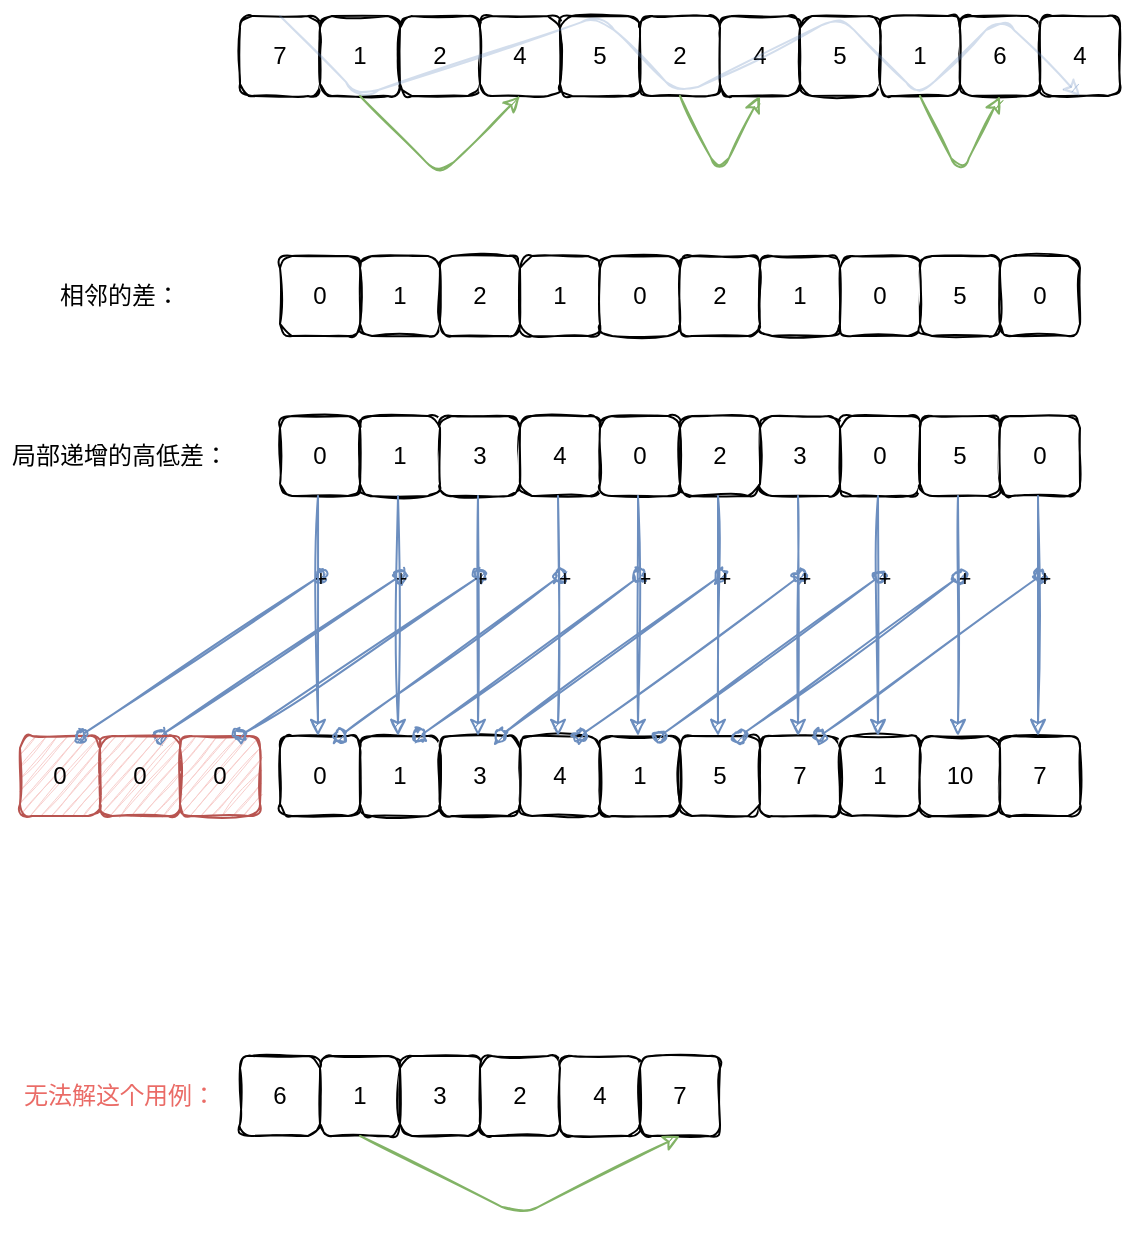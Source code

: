 <mxfile version="14.6.13" type="device"><diagram id="lsdYb9hDy08AbRWbecDC" name="第 1 页"><mxGraphModel dx="643" dy="389" grid="1" gridSize="10" guides="1" tooltips="1" connect="1" arrows="1" fold="1" page="1" pageScale="1" pageWidth="850" pageHeight="1100" math="0" shadow="0"><root><mxCell id="0"/><mxCell id="1" parent="0"/><mxCell id="5dxE4fSv7CDWtGONViVu-27" value="7" style="rounded=1;whiteSpace=wrap;html=1;sketch=1;" vertex="1" parent="1"><mxGeometry x="120" y="80" width="40" height="40" as="geometry"/></mxCell><mxCell id="5dxE4fSv7CDWtGONViVu-1" value="1" style="rounded=1;whiteSpace=wrap;html=1;sketch=1;" vertex="1" parent="1"><mxGeometry x="160" y="80" width="40" height="40" as="geometry"/></mxCell><mxCell id="5dxE4fSv7CDWtGONViVu-2" value="2" style="rounded=1;whiteSpace=wrap;html=1;sketch=1;" vertex="1" parent="1"><mxGeometry x="200" y="80" width="40" height="40" as="geometry"/></mxCell><mxCell id="5dxE4fSv7CDWtGONViVu-3" value="4" style="rounded=1;whiteSpace=wrap;html=1;sketch=1;" vertex="1" parent="1"><mxGeometry x="240" y="80" width="40" height="40" as="geometry"/></mxCell><mxCell id="5dxE4fSv7CDWtGONViVu-4" value="5" style="rounded=1;whiteSpace=wrap;html=1;sketch=1;" vertex="1" parent="1"><mxGeometry x="280" y="80" width="40" height="40" as="geometry"/></mxCell><mxCell id="5dxE4fSv7CDWtGONViVu-5" value="2" style="rounded=1;whiteSpace=wrap;html=1;sketch=1;" vertex="1" parent="1"><mxGeometry x="320" y="80" width="40" height="40" as="geometry"/></mxCell><mxCell id="5dxE4fSv7CDWtGONViVu-6" value="4" style="rounded=1;whiteSpace=wrap;html=1;sketch=1;" vertex="1" parent="1"><mxGeometry x="360" y="80" width="40" height="40" as="geometry"/></mxCell><mxCell id="5dxE4fSv7CDWtGONViVu-7" value="5" style="rounded=1;whiteSpace=wrap;html=1;sketch=1;" vertex="1" parent="1"><mxGeometry x="400" y="80" width="40" height="40" as="geometry"/></mxCell><mxCell id="5dxE4fSv7CDWtGONViVu-8" value="1" style="rounded=1;whiteSpace=wrap;html=1;sketch=1;" vertex="1" parent="1"><mxGeometry x="440" y="80" width="40" height="40" as="geometry"/></mxCell><mxCell id="5dxE4fSv7CDWtGONViVu-9" value="6" style="rounded=1;whiteSpace=wrap;html=1;sketch=1;" vertex="1" parent="1"><mxGeometry x="480" y="80" width="40" height="40" as="geometry"/></mxCell><mxCell id="5dxE4fSv7CDWtGONViVu-10" value="4" style="rounded=1;whiteSpace=wrap;html=1;sketch=1;" vertex="1" parent="1"><mxGeometry x="520" y="80" width="40" height="40" as="geometry"/></mxCell><mxCell id="5dxE4fSv7CDWtGONViVu-11" value="" style="endArrow=classic;html=1;sketch=1;fillColor=#dae8fc;strokeColor=#6c8ebf;opacity=30;" edge="1" parent="1"><mxGeometry width="50" height="50" relative="1" as="geometry"><mxPoint x="140" y="80" as="sourcePoint"/><mxPoint x="540" y="120" as="targetPoint"/><Array as="points"><mxPoint x="180" y="120"/><mxPoint x="300" y="80"/><mxPoint x="340" y="120"/><mxPoint x="420" y="80"/><mxPoint x="460" y="120"/><mxPoint x="500" y="80"/></Array></mxGeometry></mxCell><mxCell id="5dxE4fSv7CDWtGONViVu-14" value="" style="endArrow=classic;html=1;sketch=1;fillColor=#d5e8d4;strokeColor=#82b366;" edge="1" parent="1"><mxGeometry width="50" height="50" relative="1" as="geometry"><mxPoint x="180" y="120" as="sourcePoint"/><mxPoint x="260" y="120" as="targetPoint"/><Array as="points"><mxPoint x="220" y="160"/></Array></mxGeometry></mxCell><mxCell id="5dxE4fSv7CDWtGONViVu-15" value="" style="endArrow=classic;html=1;sketch=1;fillColor=#d5e8d4;strokeColor=#82b366;" edge="1" parent="1"><mxGeometry width="50" height="50" relative="1" as="geometry"><mxPoint x="340" y="120" as="sourcePoint"/><mxPoint x="380" y="120" as="targetPoint"/><Array as="points"><mxPoint x="360" y="160"/></Array></mxGeometry></mxCell><mxCell id="5dxE4fSv7CDWtGONViVu-16" value="" style="endArrow=classic;html=1;sketch=1;fillColor=#d5e8d4;strokeColor=#82b366;" edge="1" parent="1"><mxGeometry width="50" height="50" relative="1" as="geometry"><mxPoint x="460" y="120" as="sourcePoint"/><mxPoint x="500" y="120" as="targetPoint"/><Array as="points"><mxPoint x="480" y="160"/></Array></mxGeometry></mxCell><mxCell id="5dxE4fSv7CDWtGONViVu-17" value="1" style="rounded=1;whiteSpace=wrap;html=1;sketch=1;" vertex="1" parent="1"><mxGeometry x="180" y="200" width="40" height="40" as="geometry"/></mxCell><mxCell id="5dxE4fSv7CDWtGONViVu-18" value="2" style="rounded=1;whiteSpace=wrap;html=1;sketch=1;" vertex="1" parent="1"><mxGeometry x="220" y="200" width="40" height="40" as="geometry"/></mxCell><mxCell id="5dxE4fSv7CDWtGONViVu-19" value="1" style="rounded=1;whiteSpace=wrap;html=1;sketch=1;" vertex="1" parent="1"><mxGeometry x="260" y="200" width="40" height="40" as="geometry"/></mxCell><mxCell id="5dxE4fSv7CDWtGONViVu-20" value="0" style="rounded=1;whiteSpace=wrap;html=1;sketch=1;" vertex="1" parent="1"><mxGeometry x="300" y="200" width="40" height="40" as="geometry"/></mxCell><mxCell id="5dxE4fSv7CDWtGONViVu-21" value="2" style="rounded=1;whiteSpace=wrap;html=1;sketch=1;" vertex="1" parent="1"><mxGeometry x="340" y="200" width="40" height="40" as="geometry"/></mxCell><mxCell id="5dxE4fSv7CDWtGONViVu-22" value="1" style="rounded=1;whiteSpace=wrap;html=1;sketch=1;" vertex="1" parent="1"><mxGeometry x="380" y="200" width="40" height="40" as="geometry"/></mxCell><mxCell id="5dxE4fSv7CDWtGONViVu-23" value="0" style="rounded=1;whiteSpace=wrap;html=1;sketch=1;" vertex="1" parent="1"><mxGeometry x="420" y="200" width="40" height="40" as="geometry"/></mxCell><mxCell id="5dxE4fSv7CDWtGONViVu-24" value="5" style="rounded=1;whiteSpace=wrap;html=1;sketch=1;" vertex="1" parent="1"><mxGeometry x="460" y="200" width="40" height="40" as="geometry"/></mxCell><mxCell id="5dxE4fSv7CDWtGONViVu-25" value="0" style="rounded=1;whiteSpace=wrap;html=1;sketch=1;" vertex="1" parent="1"><mxGeometry x="500" y="200" width="40" height="40" as="geometry"/></mxCell><mxCell id="5dxE4fSv7CDWtGONViVu-28" value="0" style="rounded=1;whiteSpace=wrap;html=1;sketch=1;" vertex="1" parent="1"><mxGeometry x="140" y="200" width="40" height="40" as="geometry"/></mxCell><mxCell id="5dxE4fSv7CDWtGONViVu-29" value="1" style="rounded=1;whiteSpace=wrap;html=1;sketch=1;" vertex="1" parent="1"><mxGeometry x="180" y="280" width="40" height="40" as="geometry"/></mxCell><mxCell id="5dxE4fSv7CDWtGONViVu-30" value="3" style="rounded=1;whiteSpace=wrap;html=1;sketch=1;" vertex="1" parent="1"><mxGeometry x="220" y="280" width="40" height="40" as="geometry"/></mxCell><mxCell id="5dxE4fSv7CDWtGONViVu-31" value="4" style="rounded=1;whiteSpace=wrap;html=1;sketch=1;" vertex="1" parent="1"><mxGeometry x="260" y="280" width="40" height="40" as="geometry"/></mxCell><mxCell id="5dxE4fSv7CDWtGONViVu-32" value="0" style="rounded=1;whiteSpace=wrap;html=1;sketch=1;" vertex="1" parent="1"><mxGeometry x="300" y="280" width="40" height="40" as="geometry"/></mxCell><mxCell id="5dxE4fSv7CDWtGONViVu-33" value="2" style="rounded=1;whiteSpace=wrap;html=1;sketch=1;" vertex="1" parent="1"><mxGeometry x="340" y="280" width="40" height="40" as="geometry"/></mxCell><mxCell id="5dxE4fSv7CDWtGONViVu-34" value="3" style="rounded=1;whiteSpace=wrap;html=1;sketch=1;" vertex="1" parent="1"><mxGeometry x="380" y="280" width="40" height="40" as="geometry"/></mxCell><mxCell id="5dxE4fSv7CDWtGONViVu-35" value="0" style="rounded=1;whiteSpace=wrap;html=1;sketch=1;" vertex="1" parent="1"><mxGeometry x="420" y="280" width="40" height="40" as="geometry"/></mxCell><mxCell id="5dxE4fSv7CDWtGONViVu-36" value="5" style="rounded=1;whiteSpace=wrap;html=1;sketch=1;" vertex="1" parent="1"><mxGeometry x="460" y="280" width="40" height="40" as="geometry"/></mxCell><mxCell id="5dxE4fSv7CDWtGONViVu-37" value="0" style="rounded=1;whiteSpace=wrap;html=1;sketch=1;" vertex="1" parent="1"><mxGeometry x="500" y="280" width="40" height="40" as="geometry"/></mxCell><mxCell id="5dxE4fSv7CDWtGONViVu-38" value="0" style="rounded=1;whiteSpace=wrap;html=1;sketch=1;" vertex="1" parent="1"><mxGeometry x="140" y="280" width="40" height="40" as="geometry"/></mxCell><mxCell id="5dxE4fSv7CDWtGONViVu-39" value="1" style="rounded=1;whiteSpace=wrap;html=1;sketch=1;" vertex="1" parent="1"><mxGeometry x="180" y="440" width="40" height="40" as="geometry"/></mxCell><mxCell id="5dxE4fSv7CDWtGONViVu-40" value="3" style="rounded=1;whiteSpace=wrap;html=1;sketch=1;" vertex="1" parent="1"><mxGeometry x="220" y="440" width="40" height="40" as="geometry"/></mxCell><mxCell id="5dxE4fSv7CDWtGONViVu-41" value="4" style="rounded=1;whiteSpace=wrap;html=1;sketch=1;" vertex="1" parent="1"><mxGeometry x="260" y="440" width="40" height="40" as="geometry"/></mxCell><mxCell id="5dxE4fSv7CDWtGONViVu-42" value="1" style="rounded=1;whiteSpace=wrap;html=1;sketch=1;" vertex="1" parent="1"><mxGeometry x="300" y="440" width="40" height="40" as="geometry"/></mxCell><mxCell id="5dxE4fSv7CDWtGONViVu-43" value="5" style="rounded=1;whiteSpace=wrap;html=1;sketch=1;" vertex="1" parent="1"><mxGeometry x="340" y="440" width="40" height="40" as="geometry"/></mxCell><mxCell id="5dxE4fSv7CDWtGONViVu-44" value="7" style="rounded=1;whiteSpace=wrap;html=1;sketch=1;" vertex="1" parent="1"><mxGeometry x="380" y="440" width="40" height="40" as="geometry"/></mxCell><mxCell id="5dxE4fSv7CDWtGONViVu-45" value="1" style="rounded=1;whiteSpace=wrap;html=1;sketch=1;" vertex="1" parent="1"><mxGeometry x="420" y="440" width="40" height="40" as="geometry"/></mxCell><mxCell id="5dxE4fSv7CDWtGONViVu-46" value="10" style="rounded=1;whiteSpace=wrap;html=1;sketch=1;" vertex="1" parent="1"><mxGeometry x="460" y="440" width="40" height="40" as="geometry"/></mxCell><mxCell id="5dxE4fSv7CDWtGONViVu-47" value="7" style="rounded=1;whiteSpace=wrap;html=1;sketch=1;" vertex="1" parent="1"><mxGeometry x="500" y="440" width="40" height="40" as="geometry"/></mxCell><mxCell id="5dxE4fSv7CDWtGONViVu-48" value="0" style="rounded=1;whiteSpace=wrap;html=1;sketch=1;" vertex="1" parent="1"><mxGeometry x="140" y="440" width="40" height="40" as="geometry"/></mxCell><mxCell id="5dxE4fSv7CDWtGONViVu-60" value="" style="endArrow=oval;html=1;sketch=1;fillColor=#dae8fc;strokeColor=#6c8ebf;startArrow=oval;startFill=1;endFill=1;exitX=0.75;exitY=0;exitDx=0;exitDy=0;" edge="1" parent="1" source="5dxE4fSv7CDWtGONViVu-83"><mxGeometry width="50" height="50" relative="1" as="geometry"><mxPoint x="80" y="320" as="sourcePoint"/><mxPoint x="200" y="360" as="targetPoint"/></mxGeometry></mxCell><mxCell id="5dxE4fSv7CDWtGONViVu-84" value="+" style="edgeLabel;html=1;align=center;verticalAlign=middle;resizable=0;points=[];labelBackgroundColor=none;" vertex="1" connectable="0" parent="5dxE4fSv7CDWtGONViVu-60"><mxGeometry x="0.613" relative="1" as="geometry"><mxPoint x="23" y="-15" as="offset"/></mxGeometry></mxCell><mxCell id="5dxE4fSv7CDWtGONViVu-62" value="" style="endArrow=classic;html=1;sketch=1;fillColor=#dae8fc;strokeColor=#6c8ebf;" edge="1" parent="1"><mxGeometry width="50" height="50" relative="1" as="geometry"><mxPoint x="199" y="320" as="sourcePoint"/><mxPoint x="199" y="440" as="targetPoint"/></mxGeometry></mxCell><mxCell id="5dxE4fSv7CDWtGONViVu-82" value="0" style="rounded=1;whiteSpace=wrap;html=1;sketch=1;fillColor=#f8cecc;strokeColor=#b85450;" vertex="1" parent="1"><mxGeometry x="90" y="440" width="40" height="40" as="geometry"/></mxCell><mxCell id="5dxE4fSv7CDWtGONViVu-83" value="0" style="rounded=1;whiteSpace=wrap;html=1;sketch=1;fillColor=#f8cecc;strokeColor=#b85450;" vertex="1" parent="1"><mxGeometry x="50" y="440" width="40" height="40" as="geometry"/></mxCell><mxCell id="5dxE4fSv7CDWtGONViVu-110" value="0" style="rounded=1;whiteSpace=wrap;html=1;sketch=1;fillColor=#f8cecc;strokeColor=#b85450;" vertex="1" parent="1"><mxGeometry x="10" y="440" width="40" height="40" as="geometry"/></mxCell><mxCell id="5dxE4fSv7CDWtGONViVu-111" value="" style="endArrow=oval;html=1;sketch=1;fillColor=#dae8fc;strokeColor=#6c8ebf;startArrow=oval;startFill=1;endFill=1;exitX=0.75;exitY=0;exitDx=0;exitDy=0;" edge="1" parent="1"><mxGeometry width="50" height="50" relative="1" as="geometry"><mxPoint x="40" y="440" as="sourcePoint"/><mxPoint x="160" y="360" as="targetPoint"/></mxGeometry></mxCell><mxCell id="5dxE4fSv7CDWtGONViVu-112" value="+" style="edgeLabel;html=1;align=center;verticalAlign=middle;resizable=0;points=[];labelBackgroundColor=none;" vertex="1" connectable="0" parent="5dxE4fSv7CDWtGONViVu-111"><mxGeometry x="0.613" relative="1" as="geometry"><mxPoint x="23" y="-15" as="offset"/></mxGeometry></mxCell><mxCell id="5dxE4fSv7CDWtGONViVu-113" value="" style="endArrow=classic;html=1;sketch=1;fillColor=#dae8fc;strokeColor=#6c8ebf;" edge="1" parent="1"><mxGeometry width="50" height="50" relative="1" as="geometry"><mxPoint x="159" y="320" as="sourcePoint"/><mxPoint x="159" y="440" as="targetPoint"/></mxGeometry></mxCell><mxCell id="5dxE4fSv7CDWtGONViVu-114" value="" style="endArrow=oval;html=1;sketch=1;fillColor=#dae8fc;strokeColor=#6c8ebf;startArrow=oval;startFill=1;endFill=1;exitX=0.75;exitY=0;exitDx=0;exitDy=0;" edge="1" parent="1"><mxGeometry width="50" height="50" relative="1" as="geometry"><mxPoint x="120" y="440" as="sourcePoint"/><mxPoint x="240" y="360" as="targetPoint"/></mxGeometry></mxCell><mxCell id="5dxE4fSv7CDWtGONViVu-115" value="+" style="edgeLabel;html=1;align=center;verticalAlign=middle;resizable=0;points=[];labelBackgroundColor=none;" vertex="1" connectable="0" parent="5dxE4fSv7CDWtGONViVu-114"><mxGeometry x="0.613" relative="1" as="geometry"><mxPoint x="23" y="-15" as="offset"/></mxGeometry></mxCell><mxCell id="5dxE4fSv7CDWtGONViVu-116" value="" style="endArrow=classic;html=1;sketch=1;fillColor=#dae8fc;strokeColor=#6c8ebf;" edge="1" parent="1"><mxGeometry width="50" height="50" relative="1" as="geometry"><mxPoint x="239" y="320" as="sourcePoint"/><mxPoint x="239" y="440" as="targetPoint"/></mxGeometry></mxCell><mxCell id="5dxE4fSv7CDWtGONViVu-117" value="" style="endArrow=oval;html=1;sketch=1;fillColor=#dae8fc;strokeColor=#6c8ebf;startArrow=oval;startFill=1;endFill=1;" edge="1" parent="1"><mxGeometry width="50" height="50" relative="1" as="geometry"><mxPoint x="170" y="440" as="sourcePoint"/><mxPoint x="280" y="360" as="targetPoint"/></mxGeometry></mxCell><mxCell id="5dxE4fSv7CDWtGONViVu-118" value="+" style="edgeLabel;html=1;align=center;verticalAlign=middle;resizable=0;points=[];labelBackgroundColor=none;" vertex="1" connectable="0" parent="5dxE4fSv7CDWtGONViVu-117"><mxGeometry x="0.613" relative="1" as="geometry"><mxPoint x="23" y="-15" as="offset"/></mxGeometry></mxCell><mxCell id="5dxE4fSv7CDWtGONViVu-119" value="" style="endArrow=classic;html=1;sketch=1;fillColor=#dae8fc;strokeColor=#6c8ebf;" edge="1" parent="1"><mxGeometry width="50" height="50" relative="1" as="geometry"><mxPoint x="279" y="320" as="sourcePoint"/><mxPoint x="279" y="440" as="targetPoint"/></mxGeometry></mxCell><mxCell id="5dxE4fSv7CDWtGONViVu-120" value="" style="endArrow=oval;html=1;sketch=1;fillColor=#dae8fc;strokeColor=#6c8ebf;startArrow=oval;startFill=1;endFill=1;" edge="1" parent="1"><mxGeometry width="50" height="50" relative="1" as="geometry"><mxPoint x="210" y="440" as="sourcePoint"/><mxPoint x="320" y="360" as="targetPoint"/></mxGeometry></mxCell><mxCell id="5dxE4fSv7CDWtGONViVu-121" value="+" style="edgeLabel;html=1;align=center;verticalAlign=middle;resizable=0;points=[];labelBackgroundColor=none;" vertex="1" connectable="0" parent="5dxE4fSv7CDWtGONViVu-120"><mxGeometry x="0.613" relative="1" as="geometry"><mxPoint x="23" y="-15" as="offset"/></mxGeometry></mxCell><mxCell id="5dxE4fSv7CDWtGONViVu-122" value="" style="endArrow=classic;html=1;sketch=1;fillColor=#dae8fc;strokeColor=#6c8ebf;" edge="1" parent="1"><mxGeometry width="50" height="50" relative="1" as="geometry"><mxPoint x="319" y="320" as="sourcePoint"/><mxPoint x="319" y="440" as="targetPoint"/></mxGeometry></mxCell><mxCell id="5dxE4fSv7CDWtGONViVu-123" value="" style="endArrow=oval;html=1;sketch=1;fillColor=#dae8fc;strokeColor=#6c8ebf;startArrow=oval;startFill=1;endFill=1;" edge="1" parent="1"><mxGeometry width="50" height="50" relative="1" as="geometry"><mxPoint x="250" y="440" as="sourcePoint"/><mxPoint x="360" y="360" as="targetPoint"/></mxGeometry></mxCell><mxCell id="5dxE4fSv7CDWtGONViVu-124" value="+" style="edgeLabel;html=1;align=center;verticalAlign=middle;resizable=0;points=[];labelBackgroundColor=none;" vertex="1" connectable="0" parent="5dxE4fSv7CDWtGONViVu-123"><mxGeometry x="0.613" relative="1" as="geometry"><mxPoint x="23" y="-15" as="offset"/></mxGeometry></mxCell><mxCell id="5dxE4fSv7CDWtGONViVu-125" value="" style="endArrow=classic;html=1;sketch=1;fillColor=#dae8fc;strokeColor=#6c8ebf;" edge="1" parent="1"><mxGeometry width="50" height="50" relative="1" as="geometry"><mxPoint x="359" y="320" as="sourcePoint"/><mxPoint x="359" y="440" as="targetPoint"/></mxGeometry></mxCell><mxCell id="5dxE4fSv7CDWtGONViVu-126" value="" style="endArrow=oval;html=1;sketch=1;fillColor=#dae8fc;strokeColor=#6c8ebf;startArrow=oval;startFill=1;endFill=1;" edge="1" parent="1"><mxGeometry width="50" height="50" relative="1" as="geometry"><mxPoint x="290" y="440" as="sourcePoint"/><mxPoint x="400" y="360" as="targetPoint"/></mxGeometry></mxCell><mxCell id="5dxE4fSv7CDWtGONViVu-127" value="+" style="edgeLabel;html=1;align=center;verticalAlign=middle;resizable=0;points=[];labelBackgroundColor=none;" vertex="1" connectable="0" parent="5dxE4fSv7CDWtGONViVu-126"><mxGeometry x="0.613" relative="1" as="geometry"><mxPoint x="23" y="-15" as="offset"/></mxGeometry></mxCell><mxCell id="5dxE4fSv7CDWtGONViVu-128" value="" style="endArrow=classic;html=1;sketch=1;fillColor=#dae8fc;strokeColor=#6c8ebf;" edge="1" parent="1"><mxGeometry width="50" height="50" relative="1" as="geometry"><mxPoint x="399" y="320" as="sourcePoint"/><mxPoint x="399" y="440" as="targetPoint"/></mxGeometry></mxCell><mxCell id="5dxE4fSv7CDWtGONViVu-129" value="" style="endArrow=oval;html=1;sketch=1;fillColor=#dae8fc;strokeColor=#6c8ebf;startArrow=oval;startFill=1;endFill=1;" edge="1" parent="1"><mxGeometry width="50" height="50" relative="1" as="geometry"><mxPoint x="330" y="440" as="sourcePoint"/><mxPoint x="440" y="360" as="targetPoint"/></mxGeometry></mxCell><mxCell id="5dxE4fSv7CDWtGONViVu-130" value="+" style="edgeLabel;html=1;align=center;verticalAlign=middle;resizable=0;points=[];labelBackgroundColor=none;" vertex="1" connectable="0" parent="5dxE4fSv7CDWtGONViVu-129"><mxGeometry x="0.613" relative="1" as="geometry"><mxPoint x="23" y="-15" as="offset"/></mxGeometry></mxCell><mxCell id="5dxE4fSv7CDWtGONViVu-131" value="" style="endArrow=classic;html=1;sketch=1;fillColor=#dae8fc;strokeColor=#6c8ebf;" edge="1" parent="1"><mxGeometry width="50" height="50" relative="1" as="geometry"><mxPoint x="439" y="320" as="sourcePoint"/><mxPoint x="439" y="440" as="targetPoint"/></mxGeometry></mxCell><mxCell id="5dxE4fSv7CDWtGONViVu-132" value="" style="endArrow=oval;html=1;sketch=1;fillColor=#dae8fc;strokeColor=#6c8ebf;startArrow=oval;startFill=1;endFill=1;" edge="1" parent="1"><mxGeometry width="50" height="50" relative="1" as="geometry"><mxPoint x="370" y="440" as="sourcePoint"/><mxPoint x="480" y="360" as="targetPoint"/></mxGeometry></mxCell><mxCell id="5dxE4fSv7CDWtGONViVu-133" value="+" style="edgeLabel;html=1;align=center;verticalAlign=middle;resizable=0;points=[];labelBackgroundColor=none;" vertex="1" connectable="0" parent="5dxE4fSv7CDWtGONViVu-132"><mxGeometry x="0.613" relative="1" as="geometry"><mxPoint x="23" y="-15" as="offset"/></mxGeometry></mxCell><mxCell id="5dxE4fSv7CDWtGONViVu-134" value="" style="endArrow=classic;html=1;sketch=1;fillColor=#dae8fc;strokeColor=#6c8ebf;" edge="1" parent="1"><mxGeometry width="50" height="50" relative="1" as="geometry"><mxPoint x="479" y="320" as="sourcePoint"/><mxPoint x="479" y="440" as="targetPoint"/></mxGeometry></mxCell><mxCell id="5dxE4fSv7CDWtGONViVu-135" value="" style="endArrow=oval;html=1;sketch=1;fillColor=#dae8fc;strokeColor=#6c8ebf;startArrow=oval;startFill=1;endFill=1;" edge="1" parent="1"><mxGeometry width="50" height="50" relative="1" as="geometry"><mxPoint x="410" y="440" as="sourcePoint"/><mxPoint x="520" y="360" as="targetPoint"/></mxGeometry></mxCell><mxCell id="5dxE4fSv7CDWtGONViVu-136" value="+" style="edgeLabel;html=1;align=center;verticalAlign=middle;resizable=0;points=[];labelBackgroundColor=none;" vertex="1" connectable="0" parent="5dxE4fSv7CDWtGONViVu-135"><mxGeometry x="0.613" relative="1" as="geometry"><mxPoint x="23" y="-15" as="offset"/></mxGeometry></mxCell><mxCell id="5dxE4fSv7CDWtGONViVu-137" value="" style="endArrow=classic;html=1;sketch=1;fillColor=#dae8fc;strokeColor=#6c8ebf;" edge="1" parent="1"><mxGeometry width="50" height="50" relative="1" as="geometry"><mxPoint x="519" y="320" as="sourcePoint"/><mxPoint x="519" y="440" as="targetPoint"/></mxGeometry></mxCell><mxCell id="5dxE4fSv7CDWtGONViVu-138" value="1" style="rounded=1;whiteSpace=wrap;html=1;sketch=1;" vertex="1" parent="1"><mxGeometry x="160" y="600" width="40" height="40" as="geometry"/></mxCell><mxCell id="5dxE4fSv7CDWtGONViVu-139" value="3" style="rounded=1;whiteSpace=wrap;html=1;sketch=1;" vertex="1" parent="1"><mxGeometry x="200" y="600" width="40" height="40" as="geometry"/></mxCell><mxCell id="5dxE4fSv7CDWtGONViVu-140" value="2" style="rounded=1;whiteSpace=wrap;html=1;sketch=1;" vertex="1" parent="1"><mxGeometry x="240" y="600" width="40" height="40" as="geometry"/></mxCell><mxCell id="5dxE4fSv7CDWtGONViVu-141" value="4" style="rounded=1;whiteSpace=wrap;html=1;sketch=1;" vertex="1" parent="1"><mxGeometry x="280" y="600" width="40" height="40" as="geometry"/></mxCell><mxCell id="5dxE4fSv7CDWtGONViVu-142" value="7" style="rounded=1;whiteSpace=wrap;html=1;sketch=1;" vertex="1" parent="1"><mxGeometry x="320" y="600" width="40" height="40" as="geometry"/></mxCell><mxCell id="5dxE4fSv7CDWtGONViVu-147" value="6" style="rounded=1;whiteSpace=wrap;html=1;sketch=1;" vertex="1" parent="1"><mxGeometry x="120" y="600" width="40" height="40" as="geometry"/></mxCell><mxCell id="5dxE4fSv7CDWtGONViVu-148" value="&lt;font color=&quot;#ea6b66&quot;&gt;无法解这个用例：&lt;/font&gt;" style="text;html=1;strokeColor=none;fillColor=none;align=center;verticalAlign=middle;whiteSpace=wrap;rounded=0;labelBackgroundColor=none;sketch=1;" vertex="1" parent="1"><mxGeometry y="610" width="120" height="20" as="geometry"/></mxCell><mxCell id="5dxE4fSv7CDWtGONViVu-149" value="相邻的差：" style="text;html=1;strokeColor=none;fillColor=none;align=center;verticalAlign=middle;whiteSpace=wrap;rounded=0;labelBackgroundColor=none;sketch=1;" vertex="1" parent="1"><mxGeometry y="210" width="120" height="20" as="geometry"/></mxCell><mxCell id="5dxE4fSv7CDWtGONViVu-150" value="局部递增的高低差：" style="text;html=1;strokeColor=none;fillColor=none;align=center;verticalAlign=middle;whiteSpace=wrap;rounded=0;labelBackgroundColor=none;sketch=1;" vertex="1" parent="1"><mxGeometry y="290" width="120" height="20" as="geometry"/></mxCell><mxCell id="5dxE4fSv7CDWtGONViVu-151" value="" style="endArrow=classic;html=1;sketch=1;fillColor=#d5e8d4;strokeColor=#82b366;" edge="1" parent="1"><mxGeometry width="50" height="50" relative="1" as="geometry"><mxPoint x="180" y="640" as="sourcePoint"/><mxPoint x="340" y="640" as="targetPoint"/><Array as="points"><mxPoint x="260" y="680"/></Array></mxGeometry></mxCell></root></mxGraphModel></diagram></mxfile>